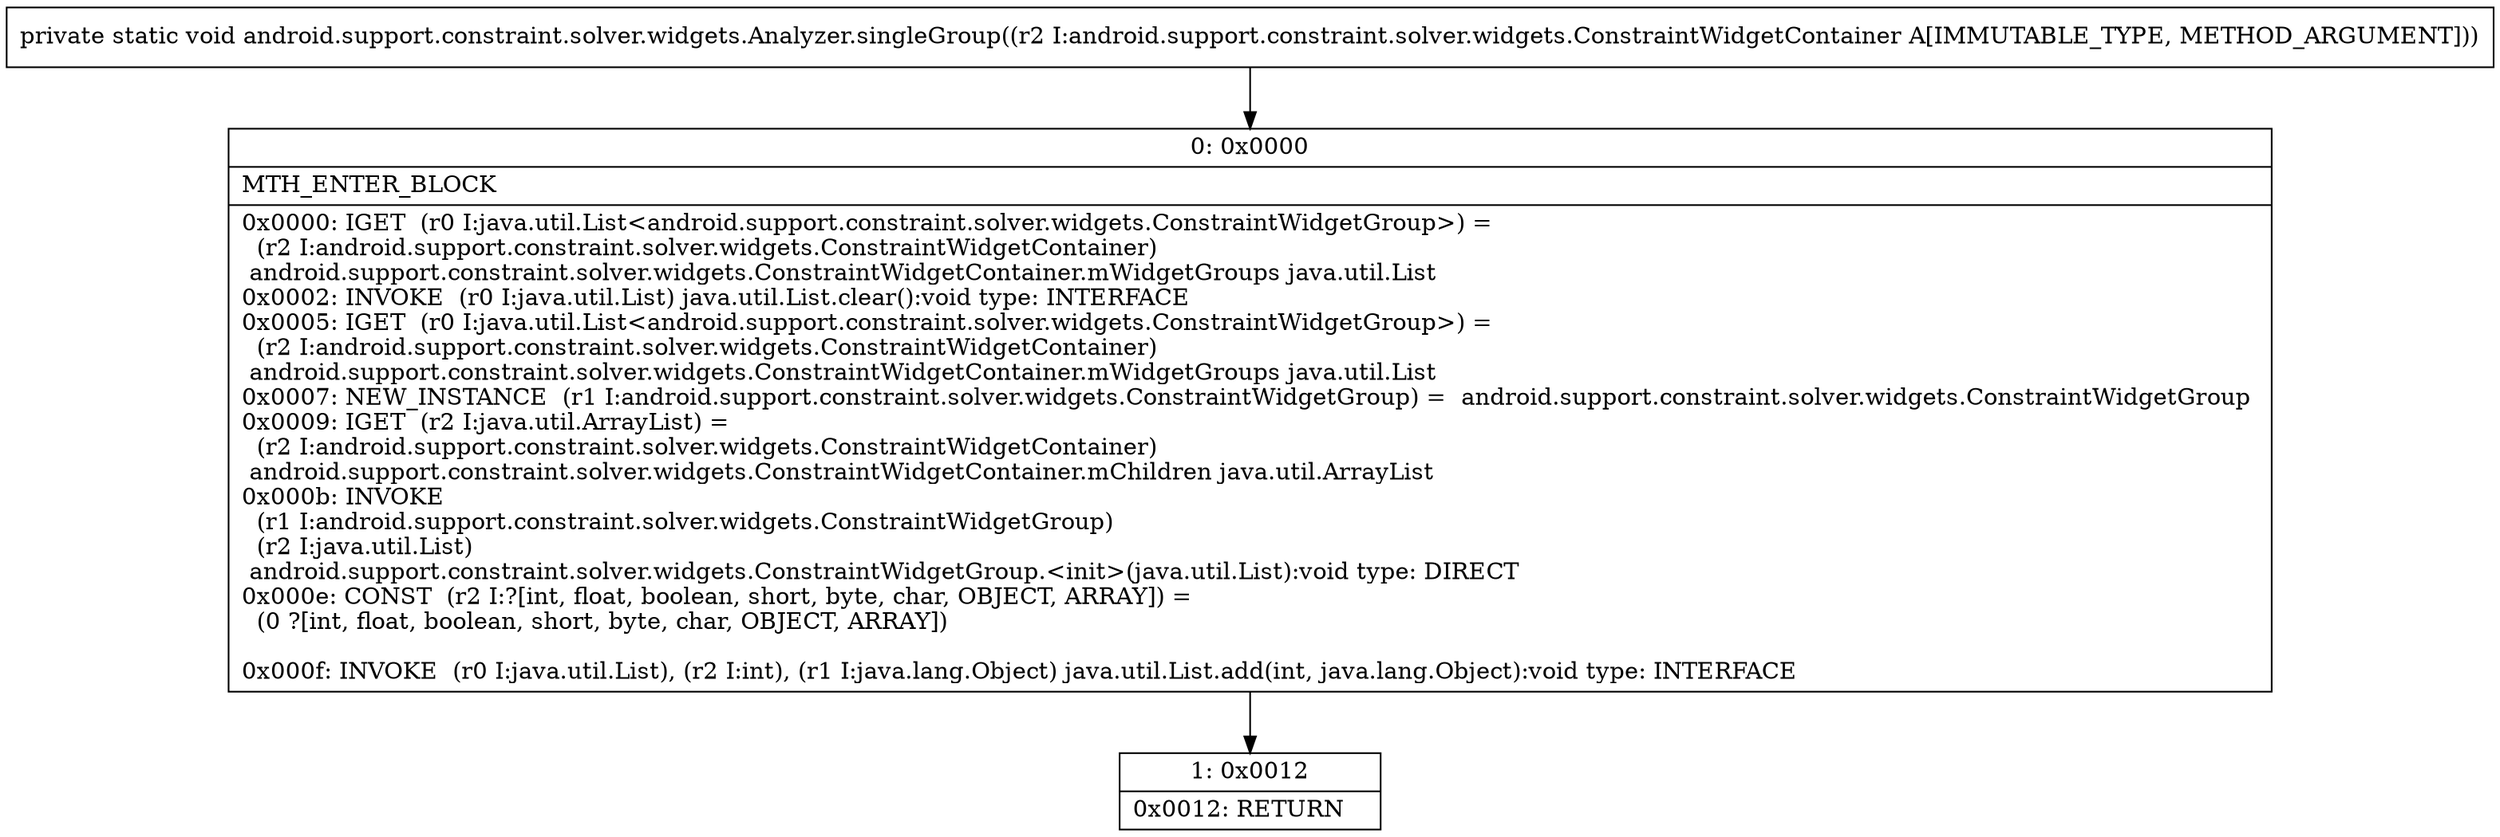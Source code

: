 digraph "CFG forandroid.support.constraint.solver.widgets.Analyzer.singleGroup(Landroid\/support\/constraint\/solver\/widgets\/ConstraintWidgetContainer;)V" {
Node_0 [shape=record,label="{0\:\ 0x0000|MTH_ENTER_BLOCK\l|0x0000: IGET  (r0 I:java.util.List\<android.support.constraint.solver.widgets.ConstraintWidgetGroup\>) = \l  (r2 I:android.support.constraint.solver.widgets.ConstraintWidgetContainer)\l android.support.constraint.solver.widgets.ConstraintWidgetContainer.mWidgetGroups java.util.List \l0x0002: INVOKE  (r0 I:java.util.List) java.util.List.clear():void type: INTERFACE \l0x0005: IGET  (r0 I:java.util.List\<android.support.constraint.solver.widgets.ConstraintWidgetGroup\>) = \l  (r2 I:android.support.constraint.solver.widgets.ConstraintWidgetContainer)\l android.support.constraint.solver.widgets.ConstraintWidgetContainer.mWidgetGroups java.util.List \l0x0007: NEW_INSTANCE  (r1 I:android.support.constraint.solver.widgets.ConstraintWidgetGroup) =  android.support.constraint.solver.widgets.ConstraintWidgetGroup \l0x0009: IGET  (r2 I:java.util.ArrayList) = \l  (r2 I:android.support.constraint.solver.widgets.ConstraintWidgetContainer)\l android.support.constraint.solver.widgets.ConstraintWidgetContainer.mChildren java.util.ArrayList \l0x000b: INVOKE  \l  (r1 I:android.support.constraint.solver.widgets.ConstraintWidgetGroup)\l  (r2 I:java.util.List)\l android.support.constraint.solver.widgets.ConstraintWidgetGroup.\<init\>(java.util.List):void type: DIRECT \l0x000e: CONST  (r2 I:?[int, float, boolean, short, byte, char, OBJECT, ARRAY]) = \l  (0 ?[int, float, boolean, short, byte, char, OBJECT, ARRAY])\l \l0x000f: INVOKE  (r0 I:java.util.List), (r2 I:int), (r1 I:java.lang.Object) java.util.List.add(int, java.lang.Object):void type: INTERFACE \l}"];
Node_1 [shape=record,label="{1\:\ 0x0012|0x0012: RETURN   \l}"];
MethodNode[shape=record,label="{private static void android.support.constraint.solver.widgets.Analyzer.singleGroup((r2 I:android.support.constraint.solver.widgets.ConstraintWidgetContainer A[IMMUTABLE_TYPE, METHOD_ARGUMENT])) }"];
MethodNode -> Node_0;
Node_0 -> Node_1;
}

